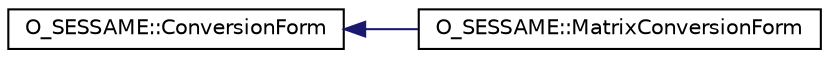 digraph "Graphical Class Hierarchy"
{
 // LATEX_PDF_SIZE
  edge [fontname="Helvetica",fontsize="10",labelfontname="Helvetica",labelfontsize="10"];
  node [fontname="Helvetica",fontsize="10",shape=record];
  rankdir="LR";
  Node0 [label="O_SESSAME::ConversionForm",height=0.2,width=0.4,color="black", fillcolor="white", style="filled",URL="$classO__SESSAME_1_1ConversionForm.html",tooltip="Class interface for importing and exporting data to various external formats."];
  Node0 -> Node1 [dir="back",color="midnightblue",fontsize="10",style="solid",fontname="Helvetica"];
  Node1 [label="O_SESSAME::MatrixConversionForm",height=0.2,width=0.4,color="black", fillcolor="white", style="filled",URL="$classO__SESSAME_1_1MatrixConversionForm.html",tooltip="Class interface for importing and exporting data to various external formats."];
}
